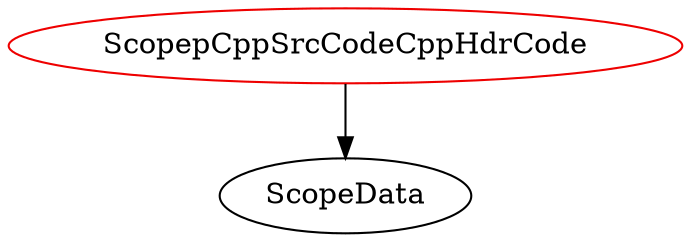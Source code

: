 digraph scopepcppsrccodecpphdrcode{
ScopepCppSrcCodeCppHdrCode	[shape=oval, color=red2, label="ScopepCppSrcCodeCppHdrCode"];
ScopepCppSrcCodeCppHdrCode -> ScopeData;
}
